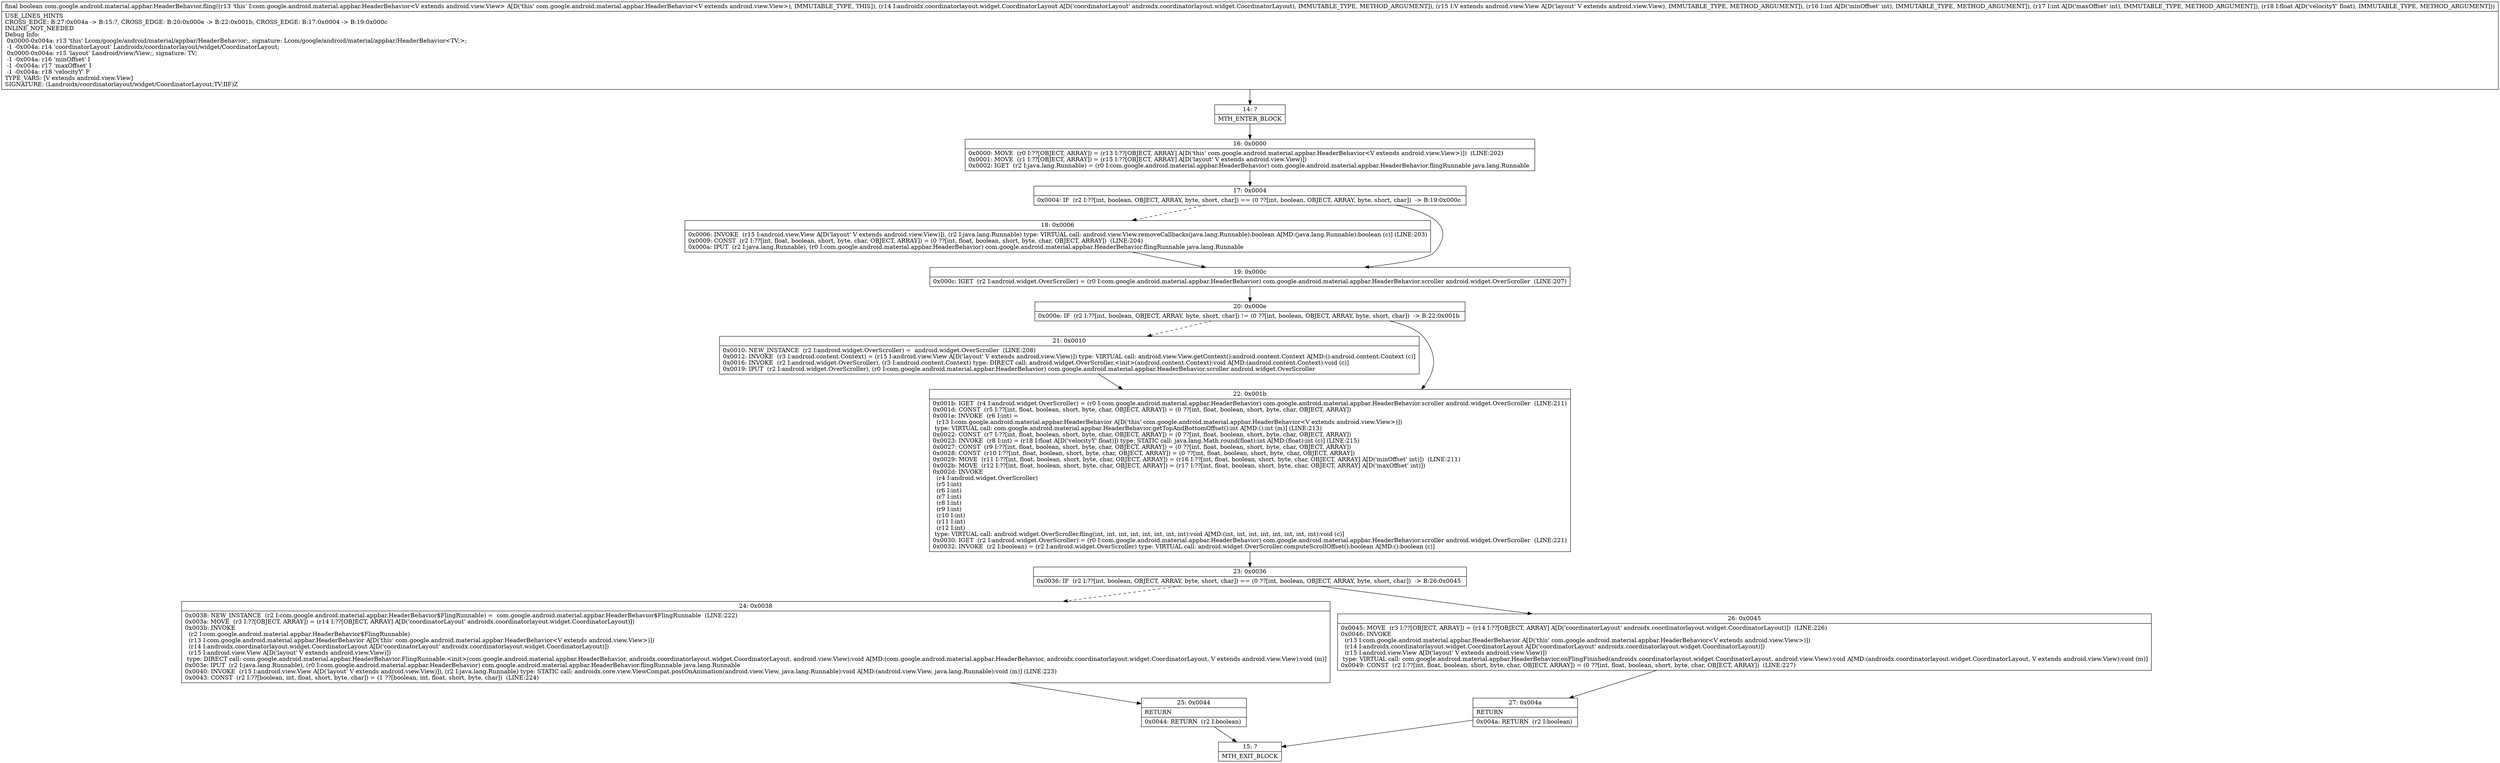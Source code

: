 digraph "CFG forcom.google.android.material.appbar.HeaderBehavior.fling(Landroidx\/coordinatorlayout\/widget\/CoordinatorLayout;Landroid\/view\/View;IIF)Z" {
Node_14 [shape=record,label="{14\:\ ?|MTH_ENTER_BLOCK\l}"];
Node_16 [shape=record,label="{16\:\ 0x0000|0x0000: MOVE  (r0 I:??[OBJECT, ARRAY]) = (r13 I:??[OBJECT, ARRAY] A[D('this' com.google.android.material.appbar.HeaderBehavior\<V extends android.view.View\>)])  (LINE:202)\l0x0001: MOVE  (r1 I:??[OBJECT, ARRAY]) = (r15 I:??[OBJECT, ARRAY] A[D('layout' V extends android.view.View)]) \l0x0002: IGET  (r2 I:java.lang.Runnable) = (r0 I:com.google.android.material.appbar.HeaderBehavior) com.google.android.material.appbar.HeaderBehavior.flingRunnable java.lang.Runnable \l}"];
Node_17 [shape=record,label="{17\:\ 0x0004|0x0004: IF  (r2 I:??[int, boolean, OBJECT, ARRAY, byte, short, char]) == (0 ??[int, boolean, OBJECT, ARRAY, byte, short, char])  \-\> B:19:0x000c \l}"];
Node_18 [shape=record,label="{18\:\ 0x0006|0x0006: INVOKE  (r15 I:android.view.View A[D('layout' V extends android.view.View)]), (r2 I:java.lang.Runnable) type: VIRTUAL call: android.view.View.removeCallbacks(java.lang.Runnable):boolean A[MD:(java.lang.Runnable):boolean (c)] (LINE:203)\l0x0009: CONST  (r2 I:??[int, float, boolean, short, byte, char, OBJECT, ARRAY]) = (0 ??[int, float, boolean, short, byte, char, OBJECT, ARRAY])  (LINE:204)\l0x000a: IPUT  (r2 I:java.lang.Runnable), (r0 I:com.google.android.material.appbar.HeaderBehavior) com.google.android.material.appbar.HeaderBehavior.flingRunnable java.lang.Runnable \l}"];
Node_19 [shape=record,label="{19\:\ 0x000c|0x000c: IGET  (r2 I:android.widget.OverScroller) = (r0 I:com.google.android.material.appbar.HeaderBehavior) com.google.android.material.appbar.HeaderBehavior.scroller android.widget.OverScroller  (LINE:207)\l}"];
Node_20 [shape=record,label="{20\:\ 0x000e|0x000e: IF  (r2 I:??[int, boolean, OBJECT, ARRAY, byte, short, char]) != (0 ??[int, boolean, OBJECT, ARRAY, byte, short, char])  \-\> B:22:0x001b \l}"];
Node_21 [shape=record,label="{21\:\ 0x0010|0x0010: NEW_INSTANCE  (r2 I:android.widget.OverScroller) =  android.widget.OverScroller  (LINE:208)\l0x0012: INVOKE  (r3 I:android.content.Context) = (r15 I:android.view.View A[D('layout' V extends android.view.View)]) type: VIRTUAL call: android.view.View.getContext():android.content.Context A[MD:():android.content.Context (c)]\l0x0016: INVOKE  (r2 I:android.widget.OverScroller), (r3 I:android.content.Context) type: DIRECT call: android.widget.OverScroller.\<init\>(android.content.Context):void A[MD:(android.content.Context):void (c)]\l0x0019: IPUT  (r2 I:android.widget.OverScroller), (r0 I:com.google.android.material.appbar.HeaderBehavior) com.google.android.material.appbar.HeaderBehavior.scroller android.widget.OverScroller \l}"];
Node_22 [shape=record,label="{22\:\ 0x001b|0x001b: IGET  (r4 I:android.widget.OverScroller) = (r0 I:com.google.android.material.appbar.HeaderBehavior) com.google.android.material.appbar.HeaderBehavior.scroller android.widget.OverScroller  (LINE:211)\l0x001d: CONST  (r5 I:??[int, float, boolean, short, byte, char, OBJECT, ARRAY]) = (0 ??[int, float, boolean, short, byte, char, OBJECT, ARRAY]) \l0x001e: INVOKE  (r6 I:int) = \l  (r13 I:com.google.android.material.appbar.HeaderBehavior A[D('this' com.google.android.material.appbar.HeaderBehavior\<V extends android.view.View\>)])\l type: VIRTUAL call: com.google.android.material.appbar.HeaderBehavior.getTopAndBottomOffset():int A[MD:():int (m)] (LINE:213)\l0x0022: CONST  (r7 I:??[int, float, boolean, short, byte, char, OBJECT, ARRAY]) = (0 ??[int, float, boolean, short, byte, char, OBJECT, ARRAY]) \l0x0023: INVOKE  (r8 I:int) = (r18 I:float A[D('velocityY' float)]) type: STATIC call: java.lang.Math.round(float):int A[MD:(float):int (c)] (LINE:215)\l0x0027: CONST  (r9 I:??[int, float, boolean, short, byte, char, OBJECT, ARRAY]) = (0 ??[int, float, boolean, short, byte, char, OBJECT, ARRAY]) \l0x0028: CONST  (r10 I:??[int, float, boolean, short, byte, char, OBJECT, ARRAY]) = (0 ??[int, float, boolean, short, byte, char, OBJECT, ARRAY]) \l0x0029: MOVE  (r11 I:??[int, float, boolean, short, byte, char, OBJECT, ARRAY]) = (r16 I:??[int, float, boolean, short, byte, char, OBJECT, ARRAY] A[D('minOffset' int)])  (LINE:211)\l0x002b: MOVE  (r12 I:??[int, float, boolean, short, byte, char, OBJECT, ARRAY]) = (r17 I:??[int, float, boolean, short, byte, char, OBJECT, ARRAY] A[D('maxOffset' int)]) \l0x002d: INVOKE  \l  (r4 I:android.widget.OverScroller)\l  (r5 I:int)\l  (r6 I:int)\l  (r7 I:int)\l  (r8 I:int)\l  (r9 I:int)\l  (r10 I:int)\l  (r11 I:int)\l  (r12 I:int)\l type: VIRTUAL call: android.widget.OverScroller.fling(int, int, int, int, int, int, int, int):void A[MD:(int, int, int, int, int, int, int, int):void (c)]\l0x0030: IGET  (r2 I:android.widget.OverScroller) = (r0 I:com.google.android.material.appbar.HeaderBehavior) com.google.android.material.appbar.HeaderBehavior.scroller android.widget.OverScroller  (LINE:221)\l0x0032: INVOKE  (r2 I:boolean) = (r2 I:android.widget.OverScroller) type: VIRTUAL call: android.widget.OverScroller.computeScrollOffset():boolean A[MD:():boolean (c)]\l}"];
Node_23 [shape=record,label="{23\:\ 0x0036|0x0036: IF  (r2 I:??[int, boolean, OBJECT, ARRAY, byte, short, char]) == (0 ??[int, boolean, OBJECT, ARRAY, byte, short, char])  \-\> B:26:0x0045 \l}"];
Node_24 [shape=record,label="{24\:\ 0x0038|0x0038: NEW_INSTANCE  (r2 I:com.google.android.material.appbar.HeaderBehavior$FlingRunnable) =  com.google.android.material.appbar.HeaderBehavior$FlingRunnable  (LINE:222)\l0x003a: MOVE  (r3 I:??[OBJECT, ARRAY]) = (r14 I:??[OBJECT, ARRAY] A[D('coordinatorLayout' androidx.coordinatorlayout.widget.CoordinatorLayout)]) \l0x003b: INVOKE  \l  (r2 I:com.google.android.material.appbar.HeaderBehavior$FlingRunnable)\l  (r13 I:com.google.android.material.appbar.HeaderBehavior A[D('this' com.google.android.material.appbar.HeaderBehavior\<V extends android.view.View\>)])\l  (r14 I:androidx.coordinatorlayout.widget.CoordinatorLayout A[D('coordinatorLayout' androidx.coordinatorlayout.widget.CoordinatorLayout)])\l  (r15 I:android.view.View A[D('layout' V extends android.view.View)])\l type: DIRECT call: com.google.android.material.appbar.HeaderBehavior.FlingRunnable.\<init\>(com.google.android.material.appbar.HeaderBehavior, androidx.coordinatorlayout.widget.CoordinatorLayout, android.view.View):void A[MD:(com.google.android.material.appbar.HeaderBehavior, androidx.coordinatorlayout.widget.CoordinatorLayout, V extends android.view.View):void (m)]\l0x003e: IPUT  (r2 I:java.lang.Runnable), (r0 I:com.google.android.material.appbar.HeaderBehavior) com.google.android.material.appbar.HeaderBehavior.flingRunnable java.lang.Runnable \l0x0040: INVOKE  (r15 I:android.view.View A[D('layout' V extends android.view.View)]), (r2 I:java.lang.Runnable) type: STATIC call: androidx.core.view.ViewCompat.postOnAnimation(android.view.View, java.lang.Runnable):void A[MD:(android.view.View, java.lang.Runnable):void (m)] (LINE:223)\l0x0043: CONST  (r2 I:??[boolean, int, float, short, byte, char]) = (1 ??[boolean, int, float, short, byte, char])  (LINE:224)\l}"];
Node_25 [shape=record,label="{25\:\ 0x0044|RETURN\l|0x0044: RETURN  (r2 I:boolean) \l}"];
Node_15 [shape=record,label="{15\:\ ?|MTH_EXIT_BLOCK\l}"];
Node_26 [shape=record,label="{26\:\ 0x0045|0x0045: MOVE  (r3 I:??[OBJECT, ARRAY]) = (r14 I:??[OBJECT, ARRAY] A[D('coordinatorLayout' androidx.coordinatorlayout.widget.CoordinatorLayout)])  (LINE:226)\l0x0046: INVOKE  \l  (r13 I:com.google.android.material.appbar.HeaderBehavior A[D('this' com.google.android.material.appbar.HeaderBehavior\<V extends android.view.View\>)])\l  (r14 I:androidx.coordinatorlayout.widget.CoordinatorLayout A[D('coordinatorLayout' androidx.coordinatorlayout.widget.CoordinatorLayout)])\l  (r15 I:android.view.View A[D('layout' V extends android.view.View)])\l type: VIRTUAL call: com.google.android.material.appbar.HeaderBehavior.onFlingFinished(androidx.coordinatorlayout.widget.CoordinatorLayout, android.view.View):void A[MD:(androidx.coordinatorlayout.widget.CoordinatorLayout, V extends android.view.View):void (m)]\l0x0049: CONST  (r2 I:??[int, float, boolean, short, byte, char, OBJECT, ARRAY]) = (0 ??[int, float, boolean, short, byte, char, OBJECT, ARRAY])  (LINE:227)\l}"];
Node_27 [shape=record,label="{27\:\ 0x004a|RETURN\l|0x004a: RETURN  (r2 I:boolean) \l}"];
MethodNode[shape=record,label="{final boolean com.google.android.material.appbar.HeaderBehavior.fling((r13 'this' I:com.google.android.material.appbar.HeaderBehavior\<V extends android.view.View\> A[D('this' com.google.android.material.appbar.HeaderBehavior\<V extends android.view.View\>), IMMUTABLE_TYPE, THIS]), (r14 I:androidx.coordinatorlayout.widget.CoordinatorLayout A[D('coordinatorLayout' androidx.coordinatorlayout.widget.CoordinatorLayout), IMMUTABLE_TYPE, METHOD_ARGUMENT]), (r15 I:V extends android.view.View A[D('layout' V extends android.view.View), IMMUTABLE_TYPE, METHOD_ARGUMENT]), (r16 I:int A[D('minOffset' int), IMMUTABLE_TYPE, METHOD_ARGUMENT]), (r17 I:int A[D('maxOffset' int), IMMUTABLE_TYPE, METHOD_ARGUMENT]), (r18 I:float A[D('velocityY' float), IMMUTABLE_TYPE, METHOD_ARGUMENT]))  | USE_LINES_HINTS\lCROSS_EDGE: B:27:0x004a \-\> B:15:?, CROSS_EDGE: B:20:0x000e \-\> B:22:0x001b, CROSS_EDGE: B:17:0x0004 \-\> B:19:0x000c\lINLINE_NOT_NEEDED\lDebug Info:\l  0x0000\-0x004a: r13 'this' Lcom\/google\/android\/material\/appbar\/HeaderBehavior;, signature: Lcom\/google\/android\/material\/appbar\/HeaderBehavior\<TV;\>;\l  \-1 \-0x004a: r14 'coordinatorLayout' Landroidx\/coordinatorlayout\/widget\/CoordinatorLayout;\l  0x0000\-0x004a: r15 'layout' Landroid\/view\/View;, signature: TV;\l  \-1 \-0x004a: r16 'minOffset' I\l  \-1 \-0x004a: r17 'maxOffset' I\l  \-1 \-0x004a: r18 'velocityY' F\lTYPE_VARS: [V extends android.view.View]\lSIGNATURE: (Landroidx\/coordinatorlayout\/widget\/CoordinatorLayout;TV;IIF)Z\l}"];
MethodNode -> Node_14;Node_14 -> Node_16;
Node_16 -> Node_17;
Node_17 -> Node_18[style=dashed];
Node_17 -> Node_19;
Node_18 -> Node_19;
Node_19 -> Node_20;
Node_20 -> Node_21[style=dashed];
Node_20 -> Node_22;
Node_21 -> Node_22;
Node_22 -> Node_23;
Node_23 -> Node_24[style=dashed];
Node_23 -> Node_26;
Node_24 -> Node_25;
Node_25 -> Node_15;
Node_26 -> Node_27;
Node_27 -> Node_15;
}

